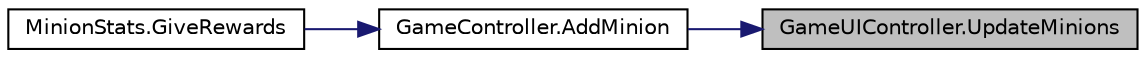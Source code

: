 digraph "GameUIController.UpdateMinions"
{
 // INTERACTIVE_SVG=YES
 // LATEX_PDF_SIZE
  bgcolor="transparent";
  edge [fontname="Helvetica",fontsize="10",labelfontname="Helvetica",labelfontsize="10"];
  node [fontname="Helvetica",fontsize="10",shape=record];
  rankdir="RL";
  Node1 [label="GameUIController.UpdateMinions",height=0.2,width=0.4,color="black", fillcolor="grey75", style="filled", fontcolor="black",tooltip=" "];
  Node1 -> Node2 [dir="back",color="midnightblue",fontsize="10",style="solid",fontname="Helvetica"];
  Node2 [label="GameController.AddMinion",height=0.2,width=0.4,color="black",URL="$class_game_controller.html#a708420d4559f1a7ad5d1a50d6b3df9bf",tooltip="One of the players killed a minion."];
  Node2 -> Node3 [dir="back",color="midnightblue",fontsize="10",style="solid",fontname="Helvetica"];
  Node3 [label="MinionStats.GiveRewards",height=0.2,width=0.4,color="black",URL="$class_minion_stats.html#a6d9ddd98313b1be90a14a331602409bf",tooltip="When this entity dies, it gives to the killer this bounty"];
}
